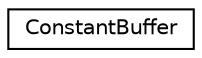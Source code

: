 digraph "クラス階層図"
{
 // LATEX_PDF_SIZE
  edge [fontname="Helvetica",fontsize="10",labelfontname="Helvetica",labelfontsize="10"];
  node [fontname="Helvetica",fontsize="10",shape=record];
  rankdir="LR";
  Node0 [label="ConstantBuffer",height=0.2,width=0.4,color="black", fillcolor="white", style="filled",URL="$class_constant_buffer.html",tooltip=" "];
}

